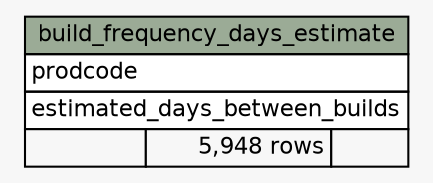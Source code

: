 // dot 2.2.1 on Windows 10 10.0
// SchemaSpy rev 590
digraph "build_frequency_days_estimate" {
  graph [
    rankdir="RL"
    bgcolor="#f7f7f7"
    nodesep="0.18"
    ranksep="0.46"
    fontname="Helvetica"
    fontsize="11"
  ];
  node [
    fontname="Helvetica"
    fontsize="11"
    shape="plaintext"
  ];
  edge [
    arrowsize="0.8"
  ];
  "build_frequency_days_estimate" [
    label=<
    <TABLE BORDER="0" CELLBORDER="1" CELLSPACING="0" BGCOLOR="#ffffff">
      <TR><TD COLSPAN="3" BGCOLOR="#9bab96" ALIGN="CENTER">build_frequency_days_estimate</TD></TR>
      <TR><TD PORT="prodcode" COLSPAN="3" ALIGN="LEFT">prodcode</TD></TR>
      <TR><TD PORT="estimated_days_between_builds" COLSPAN="3" ALIGN="LEFT">estimated_days_between_builds</TD></TR>
      <TR><TD ALIGN="LEFT" BGCOLOR="#f7f7f7">  </TD><TD ALIGN="RIGHT" BGCOLOR="#f7f7f7">5,948 rows</TD><TD ALIGN="RIGHT" BGCOLOR="#f7f7f7">  </TD></TR>
    </TABLE>>
    URL="tables/build_frequency_days_estimate.html"
    tooltip="build_frequency_days_estimate"
  ];
}
